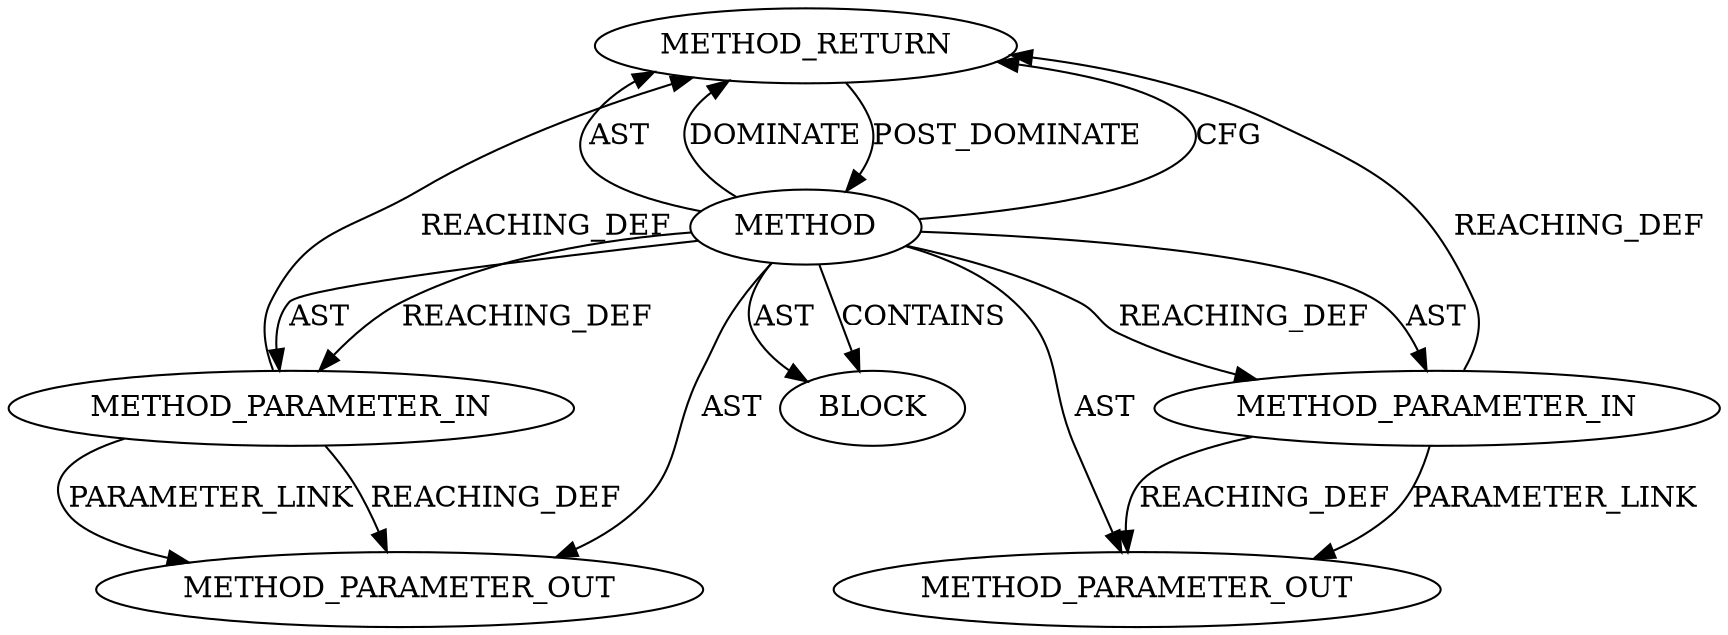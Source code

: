 digraph {
  2133 [label=METHOD_RETURN ORDER=2 CODE="RET" TYPE_FULL_NAME="ANY" EVALUATION_STRATEGY="BY_VALUE"]
  2130 [label=METHOD_PARAMETER_IN ORDER=1 CODE="p1" IS_VARIADIC=false TYPE_FULL_NAME="ANY" EVALUATION_STRATEGY="BY_VALUE" INDEX=1 NAME="p1"]
  2131 [label=METHOD_PARAMETER_IN ORDER=2 CODE="p2" IS_VARIADIC=false TYPE_FULL_NAME="ANY" EVALUATION_STRATEGY="BY_VALUE" INDEX=2 NAME="p2"]
  2782 [label=METHOD_PARAMETER_OUT ORDER=2 CODE="p2" IS_VARIADIC=false TYPE_FULL_NAME="ANY" EVALUATION_STRATEGY="BY_VALUE" INDEX=2 NAME="p2"]
  2132 [label=BLOCK ORDER=1 ARGUMENT_INDEX=1 CODE="<empty>" TYPE_FULL_NAME="ANY"]
  2781 [label=METHOD_PARAMETER_OUT ORDER=1 CODE="p1" IS_VARIADIC=false TYPE_FULL_NAME="ANY" EVALUATION_STRATEGY="BY_VALUE" INDEX=1 NAME="p1"]
  2129 [label=METHOD AST_PARENT_TYPE="NAMESPACE_BLOCK" AST_PARENT_FULL_NAME="<global>" ORDER=0 CODE="<empty>" FULL_NAME="alloc_skb_fclone" IS_EXTERNAL=true FILENAME="<empty>" SIGNATURE="" NAME="alloc_skb_fclone"]
  2131 -> 2133 [label=REACHING_DEF VARIABLE="p2"]
  2131 -> 2782 [label=PARAMETER_LINK ]
  2129 -> 2133 [label=CFG ]
  2133 -> 2129 [label=POST_DOMINATE ]
  2129 -> 2782 [label=AST ]
  2129 -> 2130 [label=AST ]
  2129 -> 2131 [label=REACHING_DEF VARIABLE=""]
  2130 -> 2133 [label=REACHING_DEF VARIABLE="p1"]
  2131 -> 2782 [label=REACHING_DEF VARIABLE="p2"]
  2129 -> 2131 [label=AST ]
  2129 -> 2130 [label=REACHING_DEF VARIABLE=""]
  2129 -> 2133 [label=AST ]
  2129 -> 2781 [label=AST ]
  2130 -> 2781 [label=REACHING_DEF VARIABLE="p1"]
  2130 -> 2781 [label=PARAMETER_LINK ]
  2129 -> 2132 [label=AST ]
  2129 -> 2132 [label=CONTAINS ]
  2129 -> 2133 [label=DOMINATE ]
}
